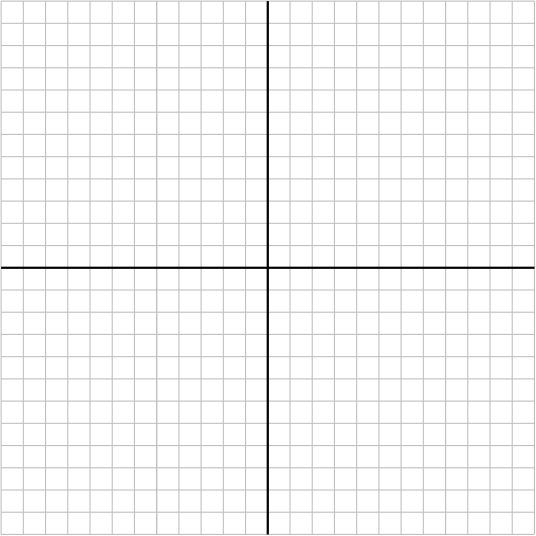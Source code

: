 <?xml version="1.0"?>
<!DOCTYPE ipe SYSTEM "ipe.dtd">
<ipe version="70218" creator="Ipe 7.2.28">
<info created="D:20240424125117" modified="D:20240424125121"/>
<ipestyle name="basic">
<symbol name="arrow/arc(spx)">
<path stroke="sym-stroke" fill="sym-stroke" pen="sym-pen">
0 0 m
-1 0.333 l
-1 -0.333 l
h
</path>
</symbol>
<symbol name="arrow/farc(spx)">
<path stroke="sym-stroke" fill="white" pen="sym-pen">
0 0 m
-1 0.333 l
-1 -0.333 l
h
</path>
</symbol>
<symbol name="arrow/ptarc(spx)">
<path stroke="sym-stroke" fill="sym-stroke" pen="sym-pen">
0 0 m
-1 0.333 l
-0.8 0 l
-1 -0.333 l
h
</path>
</symbol>
<symbol name="arrow/fptarc(spx)">
<path stroke="sym-stroke" fill="white" pen="sym-pen">
0 0 m
-1 0.333 l
-0.8 0 l
-1 -0.333 l
h
</path>
</symbol>
<symbol name="mark/circle(sx)" transformations="translations">
<path fill="sym-stroke">
0.6 0 0 0.6 0 0 e
0.4 0 0 0.4 0 0 e
</path>
</symbol>
<symbol name="mark/disk(sx)" transformations="translations">
<path fill="sym-stroke">
0.6 0 0 0.6 0 0 e
</path>
</symbol>
<symbol name="mark/fdisk(sfx)" transformations="translations">
<group>
<path fill="sym-fill">
0.5 0 0 0.5 0 0 e
</path>
<path fill="sym-stroke" fillrule="eofill">
0.6 0 0 0.6 0 0 e
0.4 0 0 0.4 0 0 e
</path>
</group>
</symbol>
<symbol name="mark/box(sx)" transformations="translations">
<path fill="sym-stroke" fillrule="eofill">
-0.6 -0.6 m
0.6 -0.6 l
0.6 0.6 l
-0.6 0.6 l
h
-0.4 -0.4 m
0.4 -0.4 l
0.4 0.4 l
-0.4 0.4 l
h
</path>
</symbol>
<symbol name="mark/square(sx)" transformations="translations">
<path fill="sym-stroke">
-0.6 -0.6 m
0.6 -0.6 l
0.6 0.6 l
-0.6 0.6 l
h
</path>
</symbol>
<symbol name="mark/fsquare(sfx)" transformations="translations">
<group>
<path fill="sym-fill">
-0.5 -0.5 m
0.5 -0.5 l
0.5 0.5 l
-0.5 0.5 l
h
</path>
<path fill="sym-stroke" fillrule="eofill">
-0.6 -0.6 m
0.6 -0.6 l
0.6 0.6 l
-0.6 0.6 l
h
-0.4 -0.4 m
0.4 -0.4 l
0.4 0.4 l
-0.4 0.4 l
h
</path>
</group>
</symbol>
<symbol name="mark/cross(sx)" transformations="translations">
<group>
<path fill="sym-stroke">
-0.43 -0.57 m
0.57 0.43 l
0.43 0.57 l
-0.57 -0.43 l
h
</path>
<path fill="sym-stroke">
-0.43 0.57 m
0.57 -0.43 l
0.43 -0.57 l
-0.57 0.43 l
h
</path>
</group>
</symbol>
<symbol name="arrow/fnormal(spx)">
<path stroke="sym-stroke" fill="white" pen="sym-pen">
0 0 m
-1 0.333 l
-1 -0.333 l
h
</path>
</symbol>
<symbol name="arrow/pointed(spx)">
<path stroke="sym-stroke" fill="sym-stroke" pen="sym-pen">
0 0 m
-1 0.333 l
-0.8 0 l
-1 -0.333 l
h
</path>
</symbol>
<symbol name="arrow/fpointed(spx)">
<path stroke="sym-stroke" fill="white" pen="sym-pen">
0 0 m
-1 0.333 l
-0.8 0 l
-1 -0.333 l
h
</path>
</symbol>
<symbol name="arrow/linear(spx)">
<path stroke="sym-stroke" pen="sym-pen">
-1 0.333 m
0 0 l
-1 -0.333 l
</path>
</symbol>
<symbol name="arrow/fdouble(spx)">
<path stroke="sym-stroke" fill="white" pen="sym-pen">
0 0 m
-1 0.333 l
-1 -0.333 l
h
-1 0 m
-2 0.333 l
-2 -0.333 l
h
</path>
</symbol>
<symbol name="arrow/double(spx)">
<path stroke="sym-stroke" fill="sym-stroke" pen="sym-pen">
0 0 m
-1 0.333 l
-1 -0.333 l
h
-1 0 m
-2 0.333 l
-2 -0.333 l
h
</path>
</symbol>
<symbol name="arrow/mid-normal(spx)">
<path stroke="sym-stroke" fill="sym-stroke" pen="sym-pen">
0.5 0 m
-0.5 0.333 l
-0.5 -0.333 l
h
</path>
</symbol>
<symbol name="arrow/mid-fnormal(spx)">
<path stroke="sym-stroke" fill="white" pen="sym-pen">
0.5 0 m
-0.5 0.333 l
-0.5 -0.333 l
h
</path>
</symbol>
<symbol name="arrow/mid-pointed(spx)">
<path stroke="sym-stroke" fill="sym-stroke" pen="sym-pen">
0.5 0 m
-0.5 0.333 l
-0.3 0 l
-0.5 -0.333 l
h
</path>
</symbol>
<symbol name="arrow/mid-fpointed(spx)">
<path stroke="sym-stroke" fill="white" pen="sym-pen">
0.5 0 m
-0.5 0.333 l
-0.3 0 l
-0.5 -0.333 l
h
</path>
</symbol>
<symbol name="arrow/mid-double(spx)">
<path stroke="sym-stroke" fill="sym-stroke" pen="sym-pen">
1 0 m
0 0.333 l
0 -0.333 l
h
0 0 m
-1 0.333 l
-1 -0.333 l
h
</path>
</symbol>
<symbol name="arrow/mid-fdouble(spx)">
<path stroke="sym-stroke" fill="white" pen="sym-pen">
1 0 m
0 0.333 l
0 -0.333 l
h
0 0 m
-1 0.333 l
-1 -0.333 l
h
</path>
</symbol>
<anglesize name="22.5 deg" value="22.5"/>
<anglesize name="30 deg" value="30"/>
<anglesize name="45 deg" value="45"/>
<anglesize name="60 deg" value="60"/>
<anglesize name="90 deg" value="90"/>
<arrowsize name="large" value="10"/>
<arrowsize name="small" value="5"/>
<arrowsize name="tiny" value="3"/>
<color name="blue" value="0 0 1"/>
<color name="brown" value="0.647 0.165 0.165"/>
<color name="darkblue" value="0 0 0.545"/>
<color name="darkcyan" value="0 0.545 0.545"/>
<color name="darkgray" value="0.663"/>
<color name="darkgreen" value="0 0.392 0"/>
<color name="darkmagenta" value="0.545 0 0.545"/>
<color name="darkorange" value="1 0.549 0"/>
<color name="darkred" value="0.545 0 0"/>
<color name="gold" value="1 0.843 0"/>
<color name="gray" value="0.745"/>
<color name="green" value="0 1 0"/>
<color name="lightblue" value="0.678 0.847 0.902"/>
<color name="lightcyan" value="0.878 1 1"/>
<color name="lightgray" value="0.827"/>
<color name="lightgreen" value="0.565 0.933 0.565"/>
<color name="lightyellow" value="1 1 0.878"/>
<color name="navy" value="0 0 0.502"/>
<color name="orange" value="1 0.647 0"/>
<color name="pink" value="1 0.753 0.796"/>
<color name="purple" value="0.627 0.125 0.941"/>
<color name="red" value="1 0 0"/>
<color name="seagreen" value="0.18 0.545 0.341"/>
<color name="turquoise" value="0.251 0.878 0.816"/>
<color name="violet" value="0.933 0.51 0.933"/>
<color name="yellow" value="1 1 0"/>
<dashstyle name="dash dot dotted" value="[4 2 1 2 1 2] 0"/>
<dashstyle name="dash dotted" value="[4 2 1 2] 0"/>
<dashstyle name="dashed" value="[4] 0"/>
<dashstyle name="dotted" value="[1 3] 0"/>
<gridsize name="10 pts (~3.5 mm)" value="10"/>
<gridsize name="14 pts (~5 mm)" value="14"/>
<gridsize name="16 pts (~6 mm)" value="16"/>
<gridsize name="20 pts (~7 mm)" value="20"/>
<gridsize name="28 pts (~10 mm)" value="28"/>
<gridsize name="32 pts (~12 mm)" value="32"/>
<gridsize name="4 pts" value="4"/>
<gridsize name="56 pts (~20 mm)" value="56"/>
<gridsize name="8 pts (~3 mm)" value="8"/>
<opacity name="10%" value="0.1"/>
<opacity name="30%" value="0.3"/>
<opacity name="50%" value="0.5"/>
<opacity name="75%" value="0.75"/>
<pen name="fat" value="1.2"/>
<pen name="heavier" value="0.8"/>
<pen name="ultrafat" value="2"/>
<symbolsize name="large" value="5"/>
<symbolsize name="small" value="2"/>
<symbolsize name="tiny" value="1.1"/>
<textsize name="Huge" value="\Huge"/>
<textsize name="LARGE" value="\LARGE"/>
<textsize name="Large" value="\Large"/>
<textsize name="footnote" value="\footnotesize"/>
<textsize name="huge" value="\huge"/>
<textsize name="large" value="\large"/>
<textsize name="script" value="\scriptsize"/>
<textsize name="small" value="\small"/>
<textsize name="tiny" value="\tiny"/>
<textstyle name="center" begin="\begin{center}" end="\end{center}"/>
<textstyle name="item" begin="\begin{itemize}\item{}" end="\end{itemize}"/>
<textstyle name="itemize" begin="\begin{itemize}" end="\end{itemize}"/>
<tiling name="falling" angle="-60" step="4" width="1"/>
<tiling name="rising" angle="30" step="4" width="1"/>
</ipestyle>
<page>
<layer name="alpha"/>
<view layers="alpha" active="alpha"/>
<path layer="alpha" matrix="1 0 0 1 -8 0" stroke="0.753">
240 608 m
240 800 l
</path>
<path matrix="1 0 0 1 -16 0" stroke="0.753">
240 608 m
240 800 l
</path>
<path matrix="1 0 0 1 -24 0" stroke="0.753">
240 608 m
240 800 l
</path>
<path matrix="1 0 0 1 -32 0" stroke="0.753">
240 608 m
240 800 l
</path>
<path matrix="1 0 0 1 -40 0" stroke="0.753">
240 608 m
240 800 l
</path>
<path matrix="1 0 0 1 -40 0" stroke="0.753">
240 608 m
240 800 l
</path>
<path matrix="1 0 0 1 -48 0" stroke="0.753">
240 608 m
240 800 l
</path>
<path matrix="1 0 0 1 -56 0" stroke="0.753">
240 608 m
240 800 l
</path>
<path matrix="1 0 0 1 -64 0" stroke="0.753">
240 608 m
240 800 l
</path>
<path matrix="1 0 0 1 -72 0" stroke="0.753">
240 608 m
240 800 l
</path>
<path matrix="1 0 0 1 -80 0" stroke="0.753">
240 608 m
240 800 l
</path>
<path matrix="1 0 0 1 -88 0" stroke="0.753">
240 608 m
240 800 l
</path>
<path matrix="1 0 0 1 -96 0" stroke="0.753">
240 608 m
240 800 l
</path>
<path matrix="1 0 0 1 96 0" stroke="0.753">
240 608 m
240 800 l
</path>
<path matrix="1 0 0 1 88 0" stroke="0.753">
240 608 m
240 800 l
</path>
<path matrix="1 0 0 1 80 0" stroke="0.753">
240 608 m
240 800 l
</path>
<path matrix="1 0 0 1 72 0" stroke="0.753">
240 608 m
240 800 l
</path>
<path matrix="1 0 0 1 64 0" stroke="0.753">
240 608 m
240 800 l
</path>
<path matrix="1 0 0 1 64 0" stroke="0.753">
240 608 m
240 800 l
</path>
<path matrix="1 0 0 1 56 0" stroke="0.753">
240 608 m
240 800 l
</path>
<path matrix="1 0 0 1 48 0" stroke="0.753">
240 608 m
240 800 l
</path>
<path matrix="1 0 0 1 40 0" stroke="0.753">
240 608 m
240 800 l
</path>
<path matrix="1 0 0 1 32 0" stroke="0.753">
240 608 m
240 800 l
</path>
<path matrix="1 0 0 1 24 0" stroke="0.753">
240 608 m
240 800 l
</path>
<path matrix="1 0 0 1 16 0" stroke="0.753">
240 608 m
240 800 l
</path>
<path matrix="1 0 0 1 8 0" stroke="0.753">
240 608 m
240 800 l
</path>
<path stroke="0.753">
144 800 m
336 800 l
</path>
<path stroke="0.753">
144 792 m
336 792 l
</path>
<path stroke="0.753">
336 784 m
144 784 l
</path>
<path matrix="1 0 0 1 0 -24" stroke="0.753">
144 800 m
336 800 l
</path>
<path matrix="1 0 0 1 0 -24" stroke="0.753">
144 792 m
336 792 l
</path>
<path matrix="1 0 0 1 0 -24" stroke="0.753">
336 784 m
144 784 l
</path>
<path matrix="1 0 0 1 0 -48" stroke="0.753">
144 800 m
336 800 l
</path>
<path matrix="1 0 0 1 0 -48" stroke="0.753">
144 792 m
336 792 l
</path>
<path matrix="1 0 0 1 0 -48" stroke="0.753">
336 784 m
144 784 l
</path>
<path matrix="1 0 0 1 0 -72" stroke="0.753">
144 800 m
336 800 l
</path>
<path matrix="1 0 0 1 0 -72" stroke="0.753">
144 792 m
336 792 l
</path>
<path matrix="1 0 0 1 0 -72" stroke="0.753">
336 784 m
144 784 l
</path>
<path matrix="1 0 0 1 0 -104" stroke="0.753">
144 800 m
336 800 l
</path>
<path matrix="1 0 0 1 0 -104" stroke="0.753">
144 792 m
336 792 l
</path>
<path matrix="1 0 0 1 0 -104" stroke="0.753">
336 784 m
144 784 l
</path>
<path matrix="1 0 0 1 0 -128" stroke="0.753">
144 800 m
336 800 l
</path>
<path matrix="1 0 0 1 0 -128" stroke="0.753">
144 792 m
336 792 l
</path>
<path matrix="1 0 0 1 0 -128" stroke="0.753">
336 784 m
144 784 l
</path>
<path matrix="1 0 0 1 0 -152" stroke="0.753">
144 800 m
336 800 l
</path>
<path matrix="1 0 0 1 0 -152" stroke="0.753">
144 792 m
336 792 l
</path>
<path matrix="1 0 0 1 0 -152" stroke="0.753">
336 784 m
144 784 l
</path>
<path matrix="1 0 0 1 0 -176" stroke="0.753">
144 800 m
336 800 l
</path>
<path matrix="1 0 0 1 0 -176" stroke="0.753">
144 792 m
336 792 l
</path>
<path matrix="1 0 0 1 0 -176" stroke="0.753">
336 784 m
144 784 l
</path>
<path stroke="black" pen="heavier">
240 608 m
240 800 l
</path>
<path stroke="black" pen="heavier">
144 704 m
336 704 l
</path>
</page>
</ipe>
